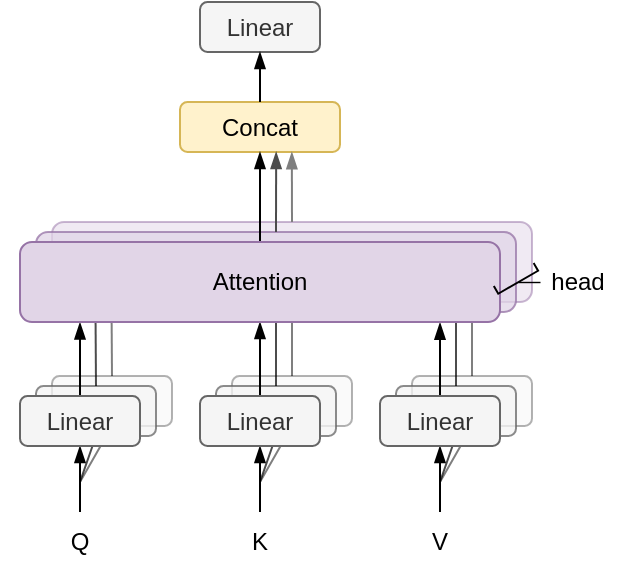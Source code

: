 <mxfile version="26.0.14">
  <diagram name="第 1 页" id="eT8KeEZXA3bwqJcMABjN">
    <mxGraphModel dx="490" dy="344" grid="1" gridSize="10" guides="1" tooltips="1" connect="1" arrows="1" fold="1" page="1" pageScale="1" pageWidth="827" pageHeight="1169" math="1" shadow="0">
      <root>
        <mxCell id="0" />
        <mxCell id="1" parent="0" />
        <mxCell id="4QQ-ZEQ1b0znX0H3XV6B-24" value="" style="rounded=1;whiteSpace=wrap;html=1;fillColor=#f5f5f5;fontColor=#333333;strokeColor=#666666;opacity=50;" vertex="1" parent="1">
          <mxGeometry x="186" y="527" width="60" height="25" as="geometry" />
        </mxCell>
        <mxCell id="4QQ-ZEQ1b0znX0H3XV6B-32" value="" style="rounded=1;whiteSpace=wrap;html=1;fillColor=#e1d5e7;strokeColor=#9673a6;opacity=50;" vertex="1" parent="1">
          <mxGeometry x="186" y="450" width="240" height="40" as="geometry" />
        </mxCell>
        <mxCell id="4QQ-ZEQ1b0znX0H3XV6B-23" value="" style="rounded=1;whiteSpace=wrap;html=1;fillColor=#f5f5f5;fontColor=#333333;strokeColor=#666666;opacity=75;" vertex="1" parent="1">
          <mxGeometry x="178" y="532" width="60" height="25" as="geometry" />
        </mxCell>
        <mxCell id="4QQ-ZEQ1b0znX0H3XV6B-25" value="" style="rounded=1;whiteSpace=wrap;html=1;fillColor=#f5f5f5;fontColor=#333333;strokeColor=#666666;opacity=50;" vertex="1" parent="1">
          <mxGeometry x="276" y="527" width="60" height="25" as="geometry" />
        </mxCell>
        <mxCell id="4QQ-ZEQ1b0znX0H3XV6B-26" value="" style="rounded=1;whiteSpace=wrap;html=1;fillColor=#f5f5f5;fontColor=#333333;strokeColor=#666666;opacity=75;" vertex="1" parent="1">
          <mxGeometry x="268" y="532" width="60" height="25" as="geometry" />
        </mxCell>
        <mxCell id="4QQ-ZEQ1b0znX0H3XV6B-28" value="" style="rounded=1;whiteSpace=wrap;html=1;fillColor=#f5f5f5;fontColor=#333333;strokeColor=#666666;opacity=50;" vertex="1" parent="1">
          <mxGeometry x="366" y="527" width="60" height="25" as="geometry" />
        </mxCell>
        <mxCell id="4QQ-ZEQ1b0znX0H3XV6B-29" value="" style="rounded=1;whiteSpace=wrap;html=1;fillColor=#f5f5f5;fontColor=#333333;strokeColor=#666666;opacity=75;" vertex="1" parent="1">
          <mxGeometry x="358" y="532" width="60" height="25" as="geometry" />
        </mxCell>
        <mxCell id="4QQ-ZEQ1b0znX0H3XV6B-33" value="Q" style="text;html=1;align=center;verticalAlign=middle;whiteSpace=wrap;rounded=0;" vertex="1" parent="1">
          <mxGeometry x="160" y="595" width="80" height="30" as="geometry" />
        </mxCell>
        <mxCell id="4QQ-ZEQ1b0znX0H3XV6B-34" value="K" style="text;html=1;align=center;verticalAlign=middle;whiteSpace=wrap;rounded=0;" vertex="1" parent="1">
          <mxGeometry x="250" y="595" width="80" height="30" as="geometry" />
        </mxCell>
        <mxCell id="4QQ-ZEQ1b0znX0H3XV6B-35" value="V" style="text;html=1;align=center;verticalAlign=middle;whiteSpace=wrap;rounded=0;" vertex="1" parent="1">
          <mxGeometry x="340" y="595" width="80" height="30" as="geometry" />
        </mxCell>
        <mxCell id="4QQ-ZEQ1b0znX0H3XV6B-36" value="" style="endArrow=blockThin;html=1;rounded=0;exitX=0.5;exitY=0;exitDx=0;exitDy=0;entryX=0.5;entryY=1;entryDx=0;entryDy=0;endFill=1;" edge="1" parent="1" source="4QQ-ZEQ1b0znX0H3XV6B-33" target="4QQ-ZEQ1b0znX0H3XV6B-16">
          <mxGeometry width="50" height="50" relative="1" as="geometry">
            <mxPoint x="230" y="630" as="sourcePoint" />
            <mxPoint x="280" y="580" as="targetPoint" />
          </mxGeometry>
        </mxCell>
        <mxCell id="4QQ-ZEQ1b0znX0H3XV6B-39" value="" style="endArrow=blockThin;html=1;rounded=0;exitX=0.5;exitY=0;exitDx=0;exitDy=0;endFill=1;entryX=0.125;entryY=1.006;entryDx=0;entryDy=0;entryPerimeter=0;" edge="1" parent="1" source="4QQ-ZEQ1b0znX0H3XV6B-16" target="4QQ-ZEQ1b0znX0H3XV6B-15">
          <mxGeometry width="50" height="50" relative="1" as="geometry">
            <mxPoint x="209.93" y="527" as="sourcePoint" />
            <mxPoint x="210" y="500" as="targetPoint" />
          </mxGeometry>
        </mxCell>
        <mxCell id="4QQ-ZEQ1b0znX0H3XV6B-40" value="" style="endArrow=none;html=1;rounded=0;exitX=0.5;exitY=0;exitDx=0;exitDy=0;endFill=1;entryX=0.124;entryY=1.008;entryDx=0;entryDy=0;entryPerimeter=0;startFill=0;opacity=70;" edge="1" parent="1" source="4QQ-ZEQ1b0znX0H3XV6B-23" target="4QQ-ZEQ1b0znX0H3XV6B-31">
          <mxGeometry width="50" height="50" relative="1" as="geometry">
            <mxPoint x="219.97" y="537" as="sourcePoint" />
            <mxPoint x="220" y="510" as="targetPoint" />
          </mxGeometry>
        </mxCell>
        <mxCell id="4QQ-ZEQ1b0znX0H3XV6B-41" value="" style="endArrow=none;html=1;rounded=0;exitX=0.5;exitY=0;exitDx=0;exitDy=0;endFill=1;entryX=0.124;entryY=1.009;entryDx=0;entryDy=0;entryPerimeter=0;startFill=0;opacity=50;" edge="1" parent="1" source="4QQ-ZEQ1b0znX0H3XV6B-24" target="4QQ-ZEQ1b0znX0H3XV6B-32">
          <mxGeometry width="50" height="50" relative="1" as="geometry">
            <mxPoint x="230" y="517" as="sourcePoint" />
            <mxPoint x="230" y="480" as="targetPoint" />
          </mxGeometry>
        </mxCell>
        <mxCell id="4QQ-ZEQ1b0znX0H3XV6B-31" value="" style="rounded=1;whiteSpace=wrap;html=1;fillColor=#e1d5e7;strokeColor=#9673a6;opacity=75;" vertex="1" parent="1">
          <mxGeometry x="178" y="455" width="240" height="40" as="geometry" />
        </mxCell>
        <mxCell id="4QQ-ZEQ1b0znX0H3XV6B-42" value="" style="endArrow=blockThin;html=1;rounded=0;exitX=0.5;exitY=0;exitDx=0;exitDy=0;endFill=1;entryX=0.5;entryY=1;entryDx=0;entryDy=0;" edge="1" parent="1" source="4QQ-ZEQ1b0znX0H3XV6B-27" target="4QQ-ZEQ1b0znX0H3XV6B-15">
          <mxGeometry width="50" height="50" relative="1" as="geometry">
            <mxPoint x="309.94" y="537" as="sourcePoint" />
            <mxPoint x="309.94" y="500" as="targetPoint" />
          </mxGeometry>
        </mxCell>
        <mxCell id="4QQ-ZEQ1b0znX0H3XV6B-43" value="" style="endArrow=none;html=1;rounded=0;exitX=0.5;exitY=0;exitDx=0;exitDy=0;endFill=1;entryX=0.5;entryY=1;entryDx=0;entryDy=0;startFill=0;opacity=70;" edge="1" parent="1" source="4QQ-ZEQ1b0znX0H3XV6B-26" target="4QQ-ZEQ1b0znX0H3XV6B-31">
          <mxGeometry width="50" height="50" relative="1" as="geometry">
            <mxPoint x="314.94" y="532" as="sourcePoint" />
            <mxPoint x="314.94" y="495" as="targetPoint" />
          </mxGeometry>
        </mxCell>
        <mxCell id="4QQ-ZEQ1b0znX0H3XV6B-44" value="" style="endArrow=none;html=1;rounded=0;exitX=0.5;exitY=0;exitDx=0;exitDy=0;endFill=1;entryX=0.5;entryY=1;entryDx=0;entryDy=0;startFill=0;opacity=50;" edge="1" parent="1" source="4QQ-ZEQ1b0znX0H3XV6B-25" target="4QQ-ZEQ1b0znX0H3XV6B-32">
          <mxGeometry width="50" height="50" relative="1" as="geometry">
            <mxPoint x="319.94" y="527" as="sourcePoint" />
            <mxPoint x="319.94" y="490" as="targetPoint" />
          </mxGeometry>
        </mxCell>
        <mxCell id="4QQ-ZEQ1b0znX0H3XV6B-45" value="" style="endArrow=blockThin;html=1;rounded=0;exitX=0.5;exitY=0;exitDx=0;exitDy=0;endFill=1;entryX=0.875;entryY=1.008;entryDx=0;entryDy=0;entryPerimeter=0;" edge="1" parent="1" source="4QQ-ZEQ1b0znX0H3XV6B-30" target="4QQ-ZEQ1b0znX0H3XV6B-15">
          <mxGeometry width="50" height="50" relative="1" as="geometry">
            <mxPoint x="409.94" y="537" as="sourcePoint" />
            <mxPoint x="409.94" y="500" as="targetPoint" />
          </mxGeometry>
        </mxCell>
        <mxCell id="4QQ-ZEQ1b0znX0H3XV6B-46" value="" style="endArrow=none;html=1;rounded=0;exitX=0.5;exitY=0;exitDx=0;exitDy=0;endFill=1;entryX=0.875;entryY=0.994;entryDx=0;entryDy=0;startFill=0;entryPerimeter=0;opacity=70;" edge="1" parent="1" source="4QQ-ZEQ1b0znX0H3XV6B-29" target="4QQ-ZEQ1b0znX0H3XV6B-31">
          <mxGeometry width="50" height="50" relative="1" as="geometry">
            <mxPoint x="414.94" y="532" as="sourcePoint" />
            <mxPoint x="414.94" y="495" as="targetPoint" />
          </mxGeometry>
        </mxCell>
        <mxCell id="4QQ-ZEQ1b0znX0H3XV6B-47" value="" style="endArrow=none;html=1;rounded=0;exitX=0.5;exitY=0;exitDx=0;exitDy=0;endFill=1;entryX=0.875;entryY=1.004;entryDx=0;entryDy=0;startFill=0;entryPerimeter=0;opacity=50;" edge="1" parent="1" source="4QQ-ZEQ1b0znX0H3XV6B-28" target="4QQ-ZEQ1b0znX0H3XV6B-32">
          <mxGeometry width="50" height="50" relative="1" as="geometry">
            <mxPoint x="419.94" y="527" as="sourcePoint" />
            <mxPoint x="419.94" y="490" as="targetPoint" />
          </mxGeometry>
        </mxCell>
        <mxCell id="4QQ-ZEQ1b0znX0H3XV6B-48" value="Concat" style="rounded=1;whiteSpace=wrap;html=1;fillColor=#fff2cc;strokeColor=#d6b656;" vertex="1" parent="1">
          <mxGeometry x="250" y="390" width="80" height="25" as="geometry" />
        </mxCell>
        <mxCell id="4QQ-ZEQ1b0znX0H3XV6B-49" value="" style="endArrow=blockThin;html=1;rounded=0;exitX=0.5;exitY=0;exitDx=0;exitDy=0;endFill=1;entryX=0.5;entryY=1;entryDx=0;entryDy=0;" edge="1" parent="1" source="4QQ-ZEQ1b0znX0H3XV6B-15" target="4QQ-ZEQ1b0znX0H3XV6B-48">
          <mxGeometry width="50" height="50" relative="1" as="geometry">
            <mxPoint x="255" y="437" as="sourcePoint" />
            <mxPoint x="255" y="400" as="targetPoint" />
          </mxGeometry>
        </mxCell>
        <mxCell id="4QQ-ZEQ1b0znX0H3XV6B-50" value="" style="endArrow=blockThin;html=1;rounded=0;exitX=0.5;exitY=0;exitDx=0;exitDy=0;endFill=1;entryX=0.601;entryY=1;entryDx=0;entryDy=0;entryPerimeter=0;curved=0;strokeColor=light-dark(#4c4c4c, #686868);" edge="1" parent="1" source="4QQ-ZEQ1b0znX0H3XV6B-31" target="4QQ-ZEQ1b0znX0H3XV6B-48">
          <mxGeometry width="50" height="50" relative="1" as="geometry">
            <mxPoint x="319.94" y="455" as="sourcePoint" />
            <mxPoint x="319.94" y="410" as="targetPoint" />
          </mxGeometry>
        </mxCell>
        <mxCell id="4QQ-ZEQ1b0znX0H3XV6B-51" value="" style="endArrow=blockThin;html=1;rounded=0;exitX=0.5;exitY=0;exitDx=0;exitDy=0;endFill=1;entryX=0.699;entryY=1.004;entryDx=0;entryDy=0;entryPerimeter=0;strokeColor=light-dark(#7f7f7f, #ededed);" edge="1" parent="1" source="4QQ-ZEQ1b0znX0H3XV6B-32" target="4QQ-ZEQ1b0znX0H3XV6B-48">
          <mxGeometry width="50" height="50" relative="1" as="geometry">
            <mxPoint x="325" y="465" as="sourcePoint" />
            <mxPoint x="325" y="425" as="targetPoint" />
          </mxGeometry>
        </mxCell>
        <mxCell id="4QQ-ZEQ1b0znX0H3XV6B-15" value="Attention" style="rounded=1;whiteSpace=wrap;html=1;fillColor=#e1d5e7;strokeColor=#9673a6;" vertex="1" parent="1">
          <mxGeometry x="170" y="460" width="240" height="40" as="geometry" />
        </mxCell>
        <mxCell id="4QQ-ZEQ1b0znX0H3XV6B-52" value="Linear" style="rounded=1;whiteSpace=wrap;html=1;fillColor=#f5f5f5;fontColor=#333333;strokeColor=#666666;" vertex="1" parent="1">
          <mxGeometry x="260" y="340" width="60" height="25" as="geometry" />
        </mxCell>
        <mxCell id="4QQ-ZEQ1b0znX0H3XV6B-54" value="" style="endArrow=blockThin;html=1;rounded=0;exitX=0.5;exitY=0;exitDx=0;exitDy=0;endFill=1;entryX=0.5;entryY=1;entryDx=0;entryDy=0;" edge="1" parent="1" source="4QQ-ZEQ1b0znX0H3XV6B-48" target="4QQ-ZEQ1b0znX0H3XV6B-52">
          <mxGeometry width="50" height="50" relative="1" as="geometry">
            <mxPoint x="340" y="375" as="sourcePoint" />
            <mxPoint x="340" y="330" as="targetPoint" />
          </mxGeometry>
        </mxCell>
        <mxCell id="4QQ-ZEQ1b0znX0H3XV6B-55" value="" style="endArrow=none;html=1;rounded=0;exitX=0.5;exitY=0;exitDx=0;exitDy=0;entryX=0.5;entryY=1;entryDx=0;entryDy=0;endFill=1;startFill=0;opacity=70;" edge="1" parent="1" source="4QQ-ZEQ1b0znX0H3XV6B-33" target="4QQ-ZEQ1b0znX0H3XV6B-23">
          <mxGeometry width="50" height="50" relative="1" as="geometry">
            <mxPoint x="210" y="605" as="sourcePoint" />
            <mxPoint x="210" y="572" as="targetPoint" />
            <Array as="points">
              <mxPoint x="200" y="580" />
            </Array>
          </mxGeometry>
        </mxCell>
        <mxCell id="4QQ-ZEQ1b0znX0H3XV6B-56" value="" style="endArrow=none;html=1;rounded=0;exitX=0.5;exitY=0;exitDx=0;exitDy=0;entryX=0.5;entryY=1;entryDx=0;entryDy=0;endFill=1;startFill=0;opacity=50;" edge="1" parent="1" source="4QQ-ZEQ1b0znX0H3XV6B-33" target="4QQ-ZEQ1b0znX0H3XV6B-24">
          <mxGeometry width="50" height="50" relative="1" as="geometry">
            <mxPoint x="210" y="605" as="sourcePoint" />
            <mxPoint x="218" y="567" as="targetPoint" />
            <Array as="points">
              <mxPoint x="200" y="580" />
            </Array>
          </mxGeometry>
        </mxCell>
        <mxCell id="4QQ-ZEQ1b0znX0H3XV6B-16" value="Linear" style="rounded=1;whiteSpace=wrap;html=1;fillColor=#f5f5f5;fontColor=#333333;strokeColor=#666666;" vertex="1" parent="1">
          <mxGeometry x="170" y="537" width="60" height="25" as="geometry" />
        </mxCell>
        <mxCell id="4QQ-ZEQ1b0znX0H3XV6B-57" value="" style="endArrow=blockThin;html=1;rounded=0;exitX=0.5;exitY=0;exitDx=0;exitDy=0;entryX=0.5;entryY=1;entryDx=0;entryDy=0;endFill=1;" edge="1" parent="1">
          <mxGeometry width="50" height="50" relative="1" as="geometry">
            <mxPoint x="290" y="595" as="sourcePoint" />
            <mxPoint x="290" y="562" as="targetPoint" />
          </mxGeometry>
        </mxCell>
        <mxCell id="4QQ-ZEQ1b0znX0H3XV6B-58" value="" style="endArrow=none;html=1;rounded=0;exitX=0.5;exitY=0;exitDx=0;exitDy=0;entryX=0.5;entryY=1;entryDx=0;entryDy=0;endFill=1;startFill=0;opacity=70;" edge="1" parent="1">
          <mxGeometry width="50" height="50" relative="1" as="geometry">
            <mxPoint x="290" y="595" as="sourcePoint" />
            <mxPoint x="298" y="557" as="targetPoint" />
            <Array as="points">
              <mxPoint x="290" y="580" />
            </Array>
          </mxGeometry>
        </mxCell>
        <mxCell id="4QQ-ZEQ1b0znX0H3XV6B-59" value="" style="endArrow=none;html=1;rounded=0;exitX=0.5;exitY=0;exitDx=0;exitDy=0;entryX=0.5;entryY=1;entryDx=0;entryDy=0;endFill=1;startFill=0;opacity=50;" edge="1" parent="1">
          <mxGeometry width="50" height="50" relative="1" as="geometry">
            <mxPoint x="290" y="595" as="sourcePoint" />
            <mxPoint x="306" y="552" as="targetPoint" />
            <Array as="points">
              <mxPoint x="290" y="580" />
            </Array>
          </mxGeometry>
        </mxCell>
        <mxCell id="4QQ-ZEQ1b0znX0H3XV6B-60" value="" style="endArrow=blockThin;html=1;rounded=0;exitX=0.5;exitY=0;exitDx=0;exitDy=0;entryX=0.5;entryY=1;entryDx=0;entryDy=0;endFill=1;" edge="1" parent="1">
          <mxGeometry width="50" height="50" relative="1" as="geometry">
            <mxPoint x="380" y="595" as="sourcePoint" />
            <mxPoint x="380" y="562" as="targetPoint" />
          </mxGeometry>
        </mxCell>
        <mxCell id="4QQ-ZEQ1b0znX0H3XV6B-61" value="" style="endArrow=none;html=1;rounded=0;exitX=0.5;exitY=0;exitDx=0;exitDy=0;entryX=0.5;entryY=1;entryDx=0;entryDy=0;endFill=1;startFill=0;opacity=70;" edge="1" parent="1">
          <mxGeometry width="50" height="50" relative="1" as="geometry">
            <mxPoint x="380" y="595" as="sourcePoint" />
            <mxPoint x="388" y="557" as="targetPoint" />
            <Array as="points">
              <mxPoint x="380" y="580" />
            </Array>
          </mxGeometry>
        </mxCell>
        <mxCell id="4QQ-ZEQ1b0znX0H3XV6B-62" value="" style="endArrow=none;html=1;rounded=0;exitX=0.5;exitY=0;exitDx=0;exitDy=0;entryX=0.5;entryY=1;entryDx=0;entryDy=0;endFill=1;startFill=0;opacity=50;" edge="1" parent="1">
          <mxGeometry width="50" height="50" relative="1" as="geometry">
            <mxPoint x="380" y="595" as="sourcePoint" />
            <mxPoint x="396" y="552" as="targetPoint" />
            <Array as="points">
              <mxPoint x="380" y="580" />
            </Array>
          </mxGeometry>
        </mxCell>
        <mxCell id="4QQ-ZEQ1b0znX0H3XV6B-27" value="Linear" style="rounded=1;whiteSpace=wrap;html=1;fillColor=#f5f5f5;fontColor=#333333;strokeColor=#666666;" vertex="1" parent="1">
          <mxGeometry x="260" y="537" width="60" height="25" as="geometry" />
        </mxCell>
        <mxCell id="4QQ-ZEQ1b0znX0H3XV6B-30" value="Linear" style="rounded=1;whiteSpace=wrap;html=1;fillColor=#f5f5f5;fontColor=#333333;strokeColor=#666666;" vertex="1" parent="1">
          <mxGeometry x="350" y="537" width="60" height="25" as="geometry" />
        </mxCell>
        <mxCell id="4QQ-ZEQ1b0znX0H3XV6B-69" value="" style="shape=partialRectangle;whiteSpace=wrap;html=1;bottom=1;right=1;left=1;top=0;fillColor=none;routingCenterX=-0.5;rotation=-30;" vertex="1" parent="1">
          <mxGeometry x="406.6" y="476.47" width="23" height="3.92" as="geometry" />
        </mxCell>
        <mxCell id="4QQ-ZEQ1b0znX0H3XV6B-71" value="" style="endArrow=none;html=1;rounded=0;strokeWidth=0.7;" edge="1" parent="1">
          <mxGeometry width="50" height="50" relative="1" as="geometry">
            <mxPoint x="419" y="480" as="sourcePoint" />
            <mxPoint x="430" y="480" as="targetPoint" />
          </mxGeometry>
        </mxCell>
        <mxCell id="4QQ-ZEQ1b0znX0H3XV6B-72" value="head" style="text;html=1;align=center;verticalAlign=middle;whiteSpace=wrap;rounded=0;" vertex="1" parent="1">
          <mxGeometry x="429" y="465" width="40" height="30" as="geometry" />
        </mxCell>
      </root>
    </mxGraphModel>
  </diagram>
</mxfile>
